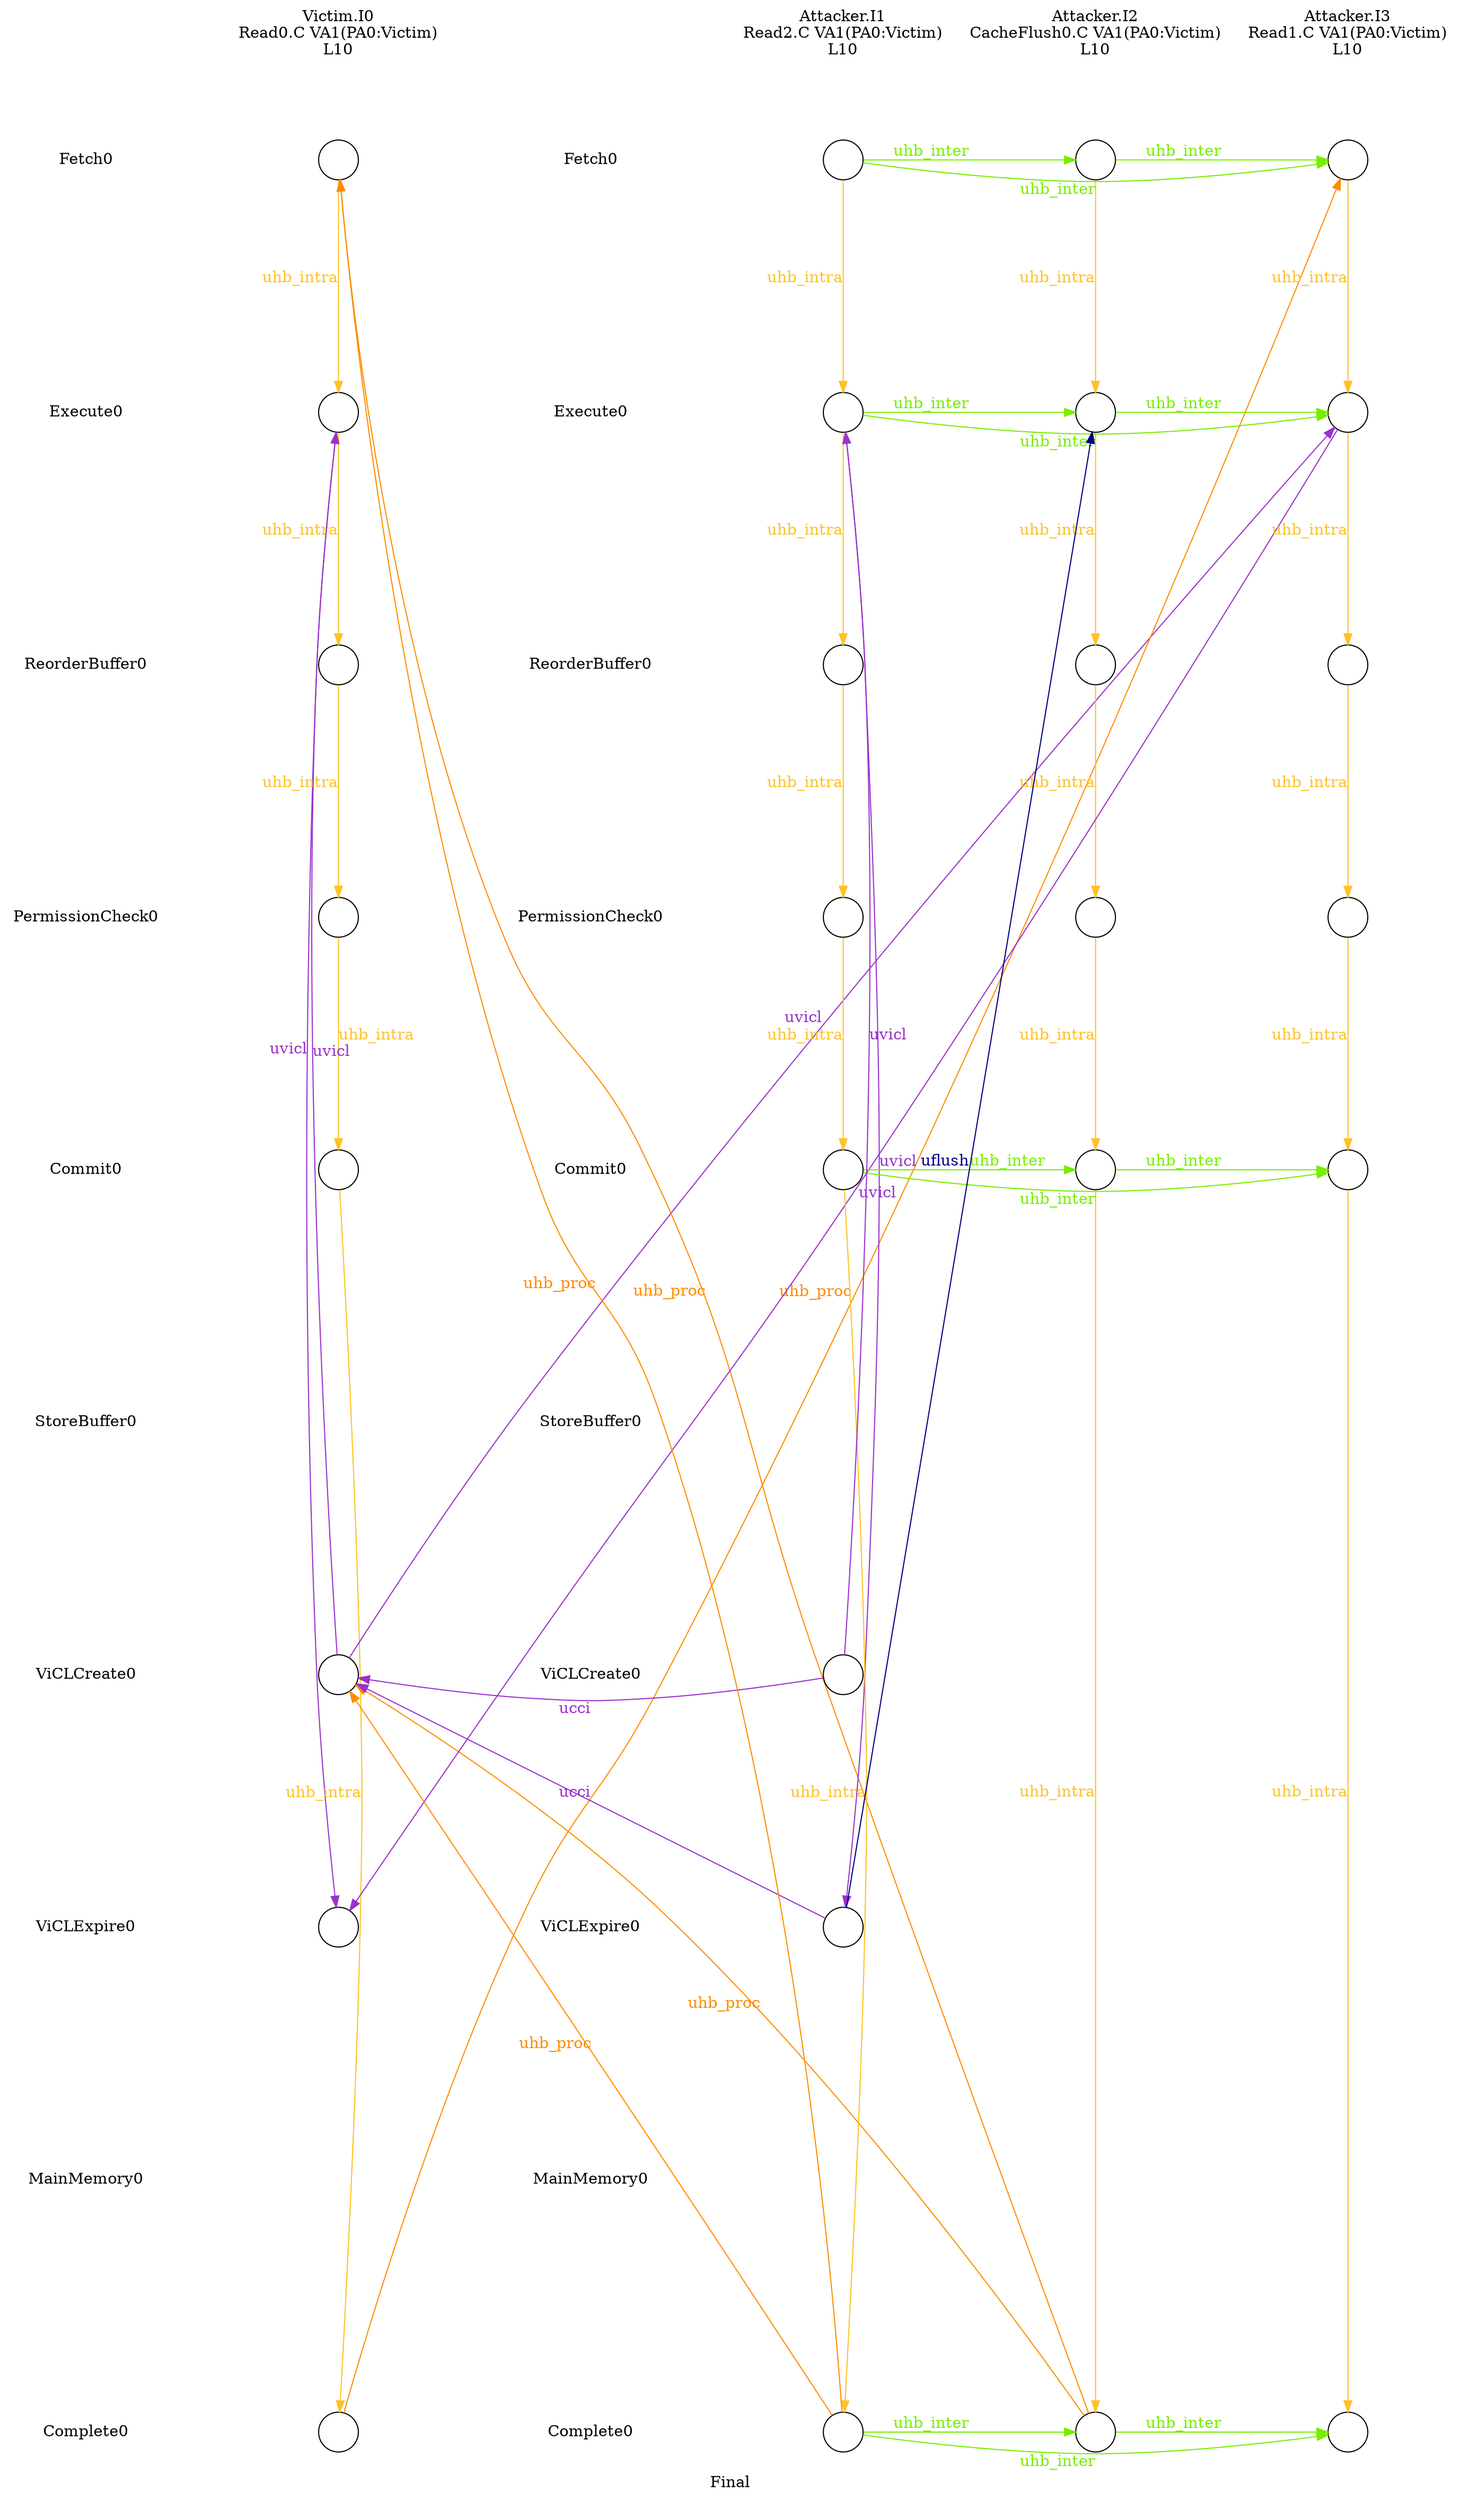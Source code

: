 digraph G {
	layout=neato;
	overlap=scale;
	splines=true;
	label="Final";
	n0_0_label [label="Victim.I0\nRead0.C VA1(PA0:Victim)\nL10\n";pos="1,0.5!";shape=none];
	n1_0_label [label="Attacker.I1\nRead2.C VA1(PA0:Victim)\nL10\n";pos="3,0.5!";shape=none];
	n2_0_label [label="Attacker.I2\nCacheFlush0.C VA1(PA0:Victim)\nL10\n";pos="4,0.5!";shape=none];
	n3_0_label [label="Attacker.I3\nRead1.C VA1(PA0:Victim)\nL10\n";pos="5,0.5!";shape=none];
	l0_6_label [label="ViCLCreate0";pos="0,-6!";shape=none];
	l0_3_label [label="PermissionCheck0";pos="0,-3!";shape=none];
	l0_4_label [label="Commit0";pos="0,-4!";shape=none];
	l0_5_label [label="StoreBuffer0";pos="0,-5!";shape=none];
	l0_8_label [label="MainMemory0";pos="0,-8!";shape=none];
	l0_2_label [label="ReorderBuffer0";pos="0,-2!";shape=none];
	l0_9_label [label="Complete0";pos="0,-9!";shape=none];
	l0_1_label [label="Execute0";pos="0,-1!";shape=none];
	l0_7_label [label="ViCLExpire0";pos="0,-7!";shape=none];
	l0_0_label [label="Fetch0";pos="0,-0!";shape=none];
	l2_6_label [label="ViCLCreate0";pos="2,-6!";shape=none];
	l2_3_label [label="PermissionCheck0";pos="2,-3!";shape=none];
	l2_4_label [label="Commit0";pos="2,-4!";shape=none];
	l2_5_label [label="StoreBuffer0";pos="2,-5!";shape=none];
	l2_8_label [label="MainMemory0";pos="2,-8!";shape=none];
	l2_2_label [label="ReorderBuffer0";pos="2,-2!";shape=none];
	l2_9_label [label="Complete0";pos="2,-9!";shape=none];
	l2_1_label [label="Execute0";pos="2,-1!";shape=none];
	l2_7_label [label="ViCLExpire0";pos="2,-7!";shape=none];
	l2_0_label [label="Fetch0";pos="2,-0!";shape=none];
	n0_0_0_0_Read0_at_0_0 [shape=circle;label="";pos="1,-0!";];
	n0_0_0_0_Read0_at_0_1 [shape=circle;label="";pos="1,-1!";];
	n0_0_0_0_Read0_at_0_2 [shape=circle;label="";pos="1,-2!";];
	n0_0_0_0_Read0_at_0_3 [shape=circle;label="";pos="1,-3!";];
	n0_0_0_0_Read0_at_0_4 [shape=circle;label="";pos="1,-4!";];
	n0_0_0_0_Read0_at_0_6 [shape=circle;label="";pos="1,-6!";];
	n0_0_0_0_Read0_at_0_7 [shape=circle;label="";pos="1,-7!";];
	n0_0_0_0_Read0_at_0_9 [shape=circle;label="";pos="1,-9!";];
	n2_1_0_0_CacheFlush0_at_1_0 [shape=circle;label="";pos="4,-0!";];
	n2_1_0_0_CacheFlush0_at_1_1 [shape=circle;label="";pos="4,-1!";];
	n2_1_0_0_CacheFlush0_at_1_2 [shape=circle;label="";pos="4,-2!";];
	n2_1_0_0_CacheFlush0_at_1_3 [shape=circle;label="";pos="4,-3!";];
	n2_1_0_0_CacheFlush0_at_1_4 [shape=circle;label="";pos="4,-4!";];
	n2_1_0_0_CacheFlush0_at_1_9 [shape=circle;label="";pos="4,-9!";];
	n3_1_0_0_Read1_at_1_0 [shape=circle;label="";pos="5,-0!";];
	n3_1_0_0_Read1_at_1_1 [shape=circle;label="";pos="5,-1!";];
	n3_1_0_0_Read1_at_1_2 [shape=circle;label="";pos="5,-2!";];
	n3_1_0_0_Read1_at_1_3 [shape=circle;label="";pos="5,-3!";];
	n3_1_0_0_Read1_at_1_4 [shape=circle;label="";pos="5,-4!";];
	n3_1_0_0_Read1_at_1_9 [shape=circle;label="";pos="5,-9!";];
	n1_1_0_0_Read2_at_1_0 [shape=circle;label="";pos="3,-0!";];
	n1_1_0_0_Read2_at_1_1 [shape=circle;label="";pos="3,-1!";];
	n1_1_0_0_Read2_at_1_2 [shape=circle;label="";pos="3,-2!";];
	n1_1_0_0_Read2_at_1_3 [shape=circle;label="";pos="3,-3!";];
	n1_1_0_0_Read2_at_1_4 [shape=circle;label="";pos="3,-4!";];
	n1_1_0_0_Read2_at_1_6 [shape=circle;label="";pos="3,-6!";];
	n1_1_0_0_Read2_at_1_7 [shape=circle;label="";pos="3,-7!";];
	n1_1_0_0_Read2_at_1_9 [shape=circle;label="";pos="3,-9!";];
	n1_1_0_0_Read2_at_1_6 -> n0_0_0_0_Read0_at_0_6[label="ucci";constraint=false;color="darkorchid";fontcolor="darkorchid";];
	n1_1_0_0_Read2_at_1_7 -> n0_0_0_0_Read0_at_0_6[label="ucci";constraint=false;color="darkorchid";fontcolor="darkorchid";];
	n0_0_0_0_Read0_at_0_0 -> n0_0_0_0_Read0_at_0_1[label="uhb_intra";constraint=false;color="goldenrod1";fontcolor="goldenrod1";];
	n0_0_0_0_Read0_at_0_1 -> n0_0_0_0_Read0_at_0_2[label="uhb_intra";constraint=false;color="goldenrod1";fontcolor="goldenrod1";];
	n0_0_0_0_Read0_at_0_2 -> n0_0_0_0_Read0_at_0_3[label="uhb_intra";constraint=false;color="goldenrod1";fontcolor="goldenrod1";];
	n0_0_0_0_Read0_at_0_3 -> n0_0_0_0_Read0_at_0_4[label="uhb_intra";constraint=false;color="goldenrod1";fontcolor="goldenrod1";];
	n0_0_0_0_Read0_at_0_4 -> n0_0_0_0_Read0_at_0_9[label="uhb_intra";constraint=false;color="goldenrod1";fontcolor="goldenrod1";];
	n2_1_0_0_CacheFlush0_at_1_0 -> n2_1_0_0_CacheFlush0_at_1_1[label="uhb_intra";constraint=false;color="goldenrod1";fontcolor="goldenrod1";];
	n2_1_0_0_CacheFlush0_at_1_1 -> n2_1_0_0_CacheFlush0_at_1_2[label="uhb_intra";constraint=false;color="goldenrod1";fontcolor="goldenrod1";];
	n2_1_0_0_CacheFlush0_at_1_2 -> n2_1_0_0_CacheFlush0_at_1_3[label="uhb_intra";constraint=false;color="goldenrod1";fontcolor="goldenrod1";];
	n2_1_0_0_CacheFlush0_at_1_3 -> n2_1_0_0_CacheFlush0_at_1_4[label="uhb_intra";constraint=false;color="goldenrod1";fontcolor="goldenrod1";];
	n2_1_0_0_CacheFlush0_at_1_4 -> n2_1_0_0_CacheFlush0_at_1_9[label="uhb_intra";constraint=false;color="goldenrod1";fontcolor="goldenrod1";];
	n3_1_0_0_Read1_at_1_0 -> n3_1_0_0_Read1_at_1_1[label="uhb_intra";constraint=false;color="goldenrod1";fontcolor="goldenrod1";];
	n3_1_0_0_Read1_at_1_1 -> n3_1_0_0_Read1_at_1_2[label="uhb_intra";constraint=false;color="goldenrod1";fontcolor="goldenrod1";];
	n3_1_0_0_Read1_at_1_2 -> n3_1_0_0_Read1_at_1_3[label="uhb_intra";constraint=false;color="goldenrod1";fontcolor="goldenrod1";];
	n3_1_0_0_Read1_at_1_3 -> n3_1_0_0_Read1_at_1_4[label="uhb_intra";constraint=false;color="goldenrod1";fontcolor="goldenrod1";];
	n3_1_0_0_Read1_at_1_4 -> n3_1_0_0_Read1_at_1_9[label="uhb_intra";constraint=false;color="goldenrod1";fontcolor="goldenrod1";];
	n1_1_0_0_Read2_at_1_0 -> n1_1_0_0_Read2_at_1_1[label="uhb_intra";constraint=false;color="goldenrod1";fontcolor="goldenrod1";];
	n1_1_0_0_Read2_at_1_1 -> n1_1_0_0_Read2_at_1_2[label="uhb_intra";constraint=false;color="goldenrod1";fontcolor="goldenrod1";];
	n1_1_0_0_Read2_at_1_2 -> n1_1_0_0_Read2_at_1_3[label="uhb_intra";constraint=false;color="goldenrod1";fontcolor="goldenrod1";];
	n1_1_0_0_Read2_at_1_3 -> n1_1_0_0_Read2_at_1_4[label="uhb_intra";constraint=false;color="goldenrod1";fontcolor="goldenrod1";];
	n1_1_0_0_Read2_at_1_4 -> n1_1_0_0_Read2_at_1_9[label="uhb_intra";constraint=false;color="goldenrod1";fontcolor="goldenrod1";];
	n2_1_0_0_CacheFlush0_at_1_0 -> n3_1_0_0_Read1_at_1_0[label="uhb_inter";constraint=false;color="chartreuse2";fontcolor="chartreuse2";];
	n2_1_0_0_CacheFlush0_at_1_1 -> n3_1_0_0_Read1_at_1_1[label="uhb_inter";constraint=false;color="chartreuse2";fontcolor="chartreuse2";];
	n2_1_0_0_CacheFlush0_at_1_4 -> n3_1_0_0_Read1_at_1_4[label="uhb_inter";constraint=false;color="chartreuse2";fontcolor="chartreuse2";];
	n2_1_0_0_CacheFlush0_at_1_9 -> n3_1_0_0_Read1_at_1_9[label="uhb_inter";constraint=false;color="chartreuse2";fontcolor="chartreuse2";];
	n1_1_0_0_Read2_at_1_0 -> n2_1_0_0_CacheFlush0_at_1_0[label="uhb_inter";constraint=false;color="chartreuse2";fontcolor="chartreuse2";];
	n1_1_0_0_Read2_at_1_0 -> n3_1_0_0_Read1_at_1_0[label="uhb_inter";constraint=false;color="chartreuse2";fontcolor="chartreuse2";];
	n1_1_0_0_Read2_at_1_1 -> n2_1_0_0_CacheFlush0_at_1_1[label="uhb_inter";constraint=false;color="chartreuse2";fontcolor="chartreuse2";];
	n1_1_0_0_Read2_at_1_1 -> n3_1_0_0_Read1_at_1_1[label="uhb_inter";constraint=false;color="chartreuse2";fontcolor="chartreuse2";];
	n1_1_0_0_Read2_at_1_4 -> n2_1_0_0_CacheFlush0_at_1_4[label="uhb_inter";constraint=false;color="chartreuse2";fontcolor="chartreuse2";];
	n1_1_0_0_Read2_at_1_4 -> n3_1_0_0_Read1_at_1_4[label="uhb_inter";constraint=false;color="chartreuse2";fontcolor="chartreuse2";];
	n1_1_0_0_Read2_at_1_9 -> n2_1_0_0_CacheFlush0_at_1_9[label="uhb_inter";constraint=false;color="chartreuse2";fontcolor="chartreuse2";];
	n1_1_0_0_Read2_at_1_9 -> n3_1_0_0_Read1_at_1_9[label="uhb_inter";constraint=false;color="chartreuse2";fontcolor="chartreuse2";];
	n0_0_0_0_Read0_at_0_1 -> n0_0_0_0_Read0_at_0_7[label="uvicl";constraint=false;color="darkorchid";fontcolor="darkorchid";];
	n0_0_0_0_Read0_at_0_6 -> n0_0_0_0_Read0_at_0_1[label="uvicl";constraint=false;color="darkorchid";fontcolor="darkorchid";];
	n0_0_0_0_Read0_at_0_6 -> n3_1_0_0_Read1_at_1_1[label="uvicl";constraint=false;color="darkorchid";fontcolor="darkorchid";];
	n3_1_0_0_Read1_at_1_1 -> n0_0_0_0_Read0_at_0_7[label="uvicl";constraint=false;color="darkorchid";fontcolor="darkorchid";];
	n1_1_0_0_Read2_at_1_1 -> n1_1_0_0_Read2_at_1_7[label="uvicl";constraint=false;color="darkorchid";fontcolor="darkorchid";];
	n1_1_0_0_Read2_at_1_6 -> n1_1_0_0_Read2_at_1_1[label="uvicl";constraint=false;color="darkorchid";fontcolor="darkorchid";];
	n1_1_0_0_Read2_at_1_7 -> n2_1_0_0_CacheFlush0_at_1_1[label="uflush";constraint=false;color="navy";fontcolor="navy";];
	n0_0_0_0_Read0_at_0_9 -> n3_1_0_0_Read1_at_1_0[label="uhb_proc";constraint=false;color="darkorange";fontcolor="darkorange";];
	n2_1_0_0_CacheFlush0_at_1_9 -> n0_0_0_0_Read0_at_0_0[label="uhb_proc";constraint=false;color="darkorange";fontcolor="darkorange";];
	n2_1_0_0_CacheFlush0_at_1_9 -> n0_0_0_0_Read0_at_0_6[label="uhb_proc";constraint=false;color="darkorange";fontcolor="darkorange";];
	n1_1_0_0_Read2_at_1_9 -> n0_0_0_0_Read0_at_0_0[label="uhb_proc";constraint=false;color="darkorange";fontcolor="darkorange";];
	n1_1_0_0_Read2_at_1_9 -> n0_0_0_0_Read0_at_0_6[label="uhb_proc";constraint=false;color="darkorange";fontcolor="darkorange";];
}
